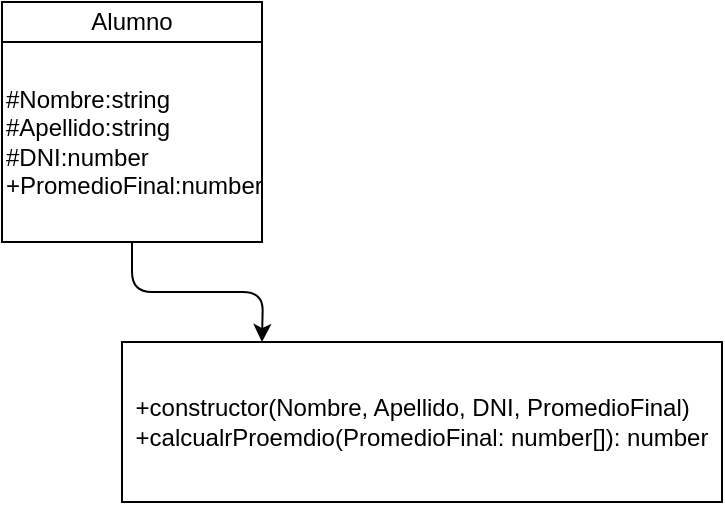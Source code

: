 <mxfile>
    <diagram id="gjusC17R3CcEInW8AacZ" name="Page-1">
        <mxGraphModel dx="787" dy="355" grid="1" gridSize="10" guides="1" tooltips="1" connect="1" arrows="1" fold="1" page="1" pageScale="1" pageWidth="850" pageHeight="1100" math="0" shadow="0">
            <root>
                <mxCell id="0"/>
                <mxCell id="1" parent="0"/>
                <mxCell id="2" value="Alumno" style="whiteSpace=wrap;html=1;fontFamily=Helvetica;align=center;" vertex="1" parent="1">
                    <mxGeometry x="170" y="60" width="130" height="20" as="geometry"/>
                </mxCell>
                <mxCell id="8" style="edgeStyle=orthogonalEdgeStyle;html=1;exitX=0.5;exitY=1;exitDx=0;exitDy=0;fontFamily=Helvetica;" edge="1" parent="1" source="6">
                    <mxGeometry relative="1" as="geometry">
                        <mxPoint x="300" y="230" as="targetPoint"/>
                    </mxGeometry>
                </mxCell>
                <mxCell id="6" value="#Nombre:string&lt;br&gt;#Apellido:string&lt;br&gt;#DNI:number&lt;br&gt;+PromedioFinal:number" style="whiteSpace=wrap;html=1;fontFamily=Helvetica;align=left;" vertex="1" parent="1">
                    <mxGeometry x="170" y="80" width="130" height="100" as="geometry"/>
                </mxCell>
                <mxCell id="9" value="&lt;div style=&quot;text-align: left;&quot;&gt;&lt;span style=&quot;background-color: initial;&quot;&gt;+constructor(Nombre, Apellido, DNI, PromedioFinal)&lt;/span&gt;&lt;/div&gt;&lt;div style=&quot;text-align: left;&quot;&gt;&lt;span style=&quot;background-color: initial;&quot;&gt;+calcualrProemdio(PromedioFinal: number[]): number&lt;/span&gt;&lt;/div&gt;" style="whiteSpace=wrap;html=1;fontFamily=Helvetica;" vertex="1" parent="1">
                    <mxGeometry x="230" y="230" width="300" height="80" as="geometry"/>
                </mxCell>
            </root>
        </mxGraphModel>
    </diagram>
</mxfile>